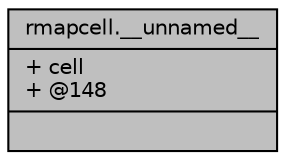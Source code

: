 digraph "rmapcell.__unnamed__"
{
 // INTERACTIVE_SVG=YES
  bgcolor="transparent";
  edge [fontname="Helvetica",fontsize="10",labelfontname="Helvetica",labelfontsize="10"];
  node [fontname="Helvetica",fontsize="10",shape=record];
  Node278 [label="{rmapcell.__unnamed__\n|+ cell\l+ @148\l|}",height=0.2,width=0.4,color="black", fillcolor="grey75", style="filled", fontcolor="black"];
}
